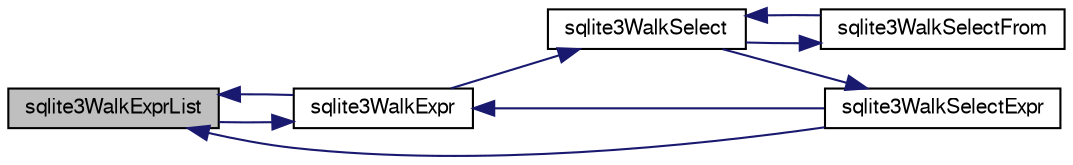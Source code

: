 digraph "sqlite3WalkExprList"
{
  edge [fontname="FreeSans",fontsize="10",labelfontname="FreeSans",labelfontsize="10"];
  node [fontname="FreeSans",fontsize="10",shape=record];
  rankdir="LR";
  Node813446 [label="sqlite3WalkExprList",height=0.2,width=0.4,color="black", fillcolor="grey75", style="filled", fontcolor="black"];
  Node813446 -> Node813447 [color="midnightblue",fontsize="10",style="solid",fontname="FreeSans"];
  Node813447 [label="sqlite3WalkExpr",height=0.2,width=0.4,color="black", fillcolor="white", style="filled",URL="$sqlite3_8c.html#a5d04d7273f7194fb0fbb24e7ee5e1b5a"];
  Node813447 -> Node813448 [color="midnightblue",fontsize="10",style="solid",fontname="FreeSans"];
  Node813448 [label="sqlite3WalkSelect",height=0.2,width=0.4,color="black", fillcolor="white", style="filled",URL="$sqlite3_8c.html#a7c7c772166f45c62ea98fea7bb737b63"];
  Node813448 -> Node813449 [color="midnightblue",fontsize="10",style="solid",fontname="FreeSans"];
  Node813449 [label="sqlite3WalkSelectExpr",height=0.2,width=0.4,color="black", fillcolor="white", style="filled",URL="$sqlite3_8c.html#a5a2c8da5f377d9f52d96293e6b34c660"];
  Node813449 -> Node813446 [color="midnightblue",fontsize="10",style="solid",fontname="FreeSans"];
  Node813449 -> Node813447 [color="midnightblue",fontsize="10",style="solid",fontname="FreeSans"];
  Node813448 -> Node813450 [color="midnightblue",fontsize="10",style="solid",fontname="FreeSans"];
  Node813450 [label="sqlite3WalkSelectFrom",height=0.2,width=0.4,color="black", fillcolor="white", style="filled",URL="$sqlite3_8c.html#a49a2f6da604a451e52ab3a12f588189f"];
  Node813450 -> Node813448 [color="midnightblue",fontsize="10",style="solid",fontname="FreeSans"];
  Node813447 -> Node813446 [color="midnightblue",fontsize="10",style="solid",fontname="FreeSans"];
}

